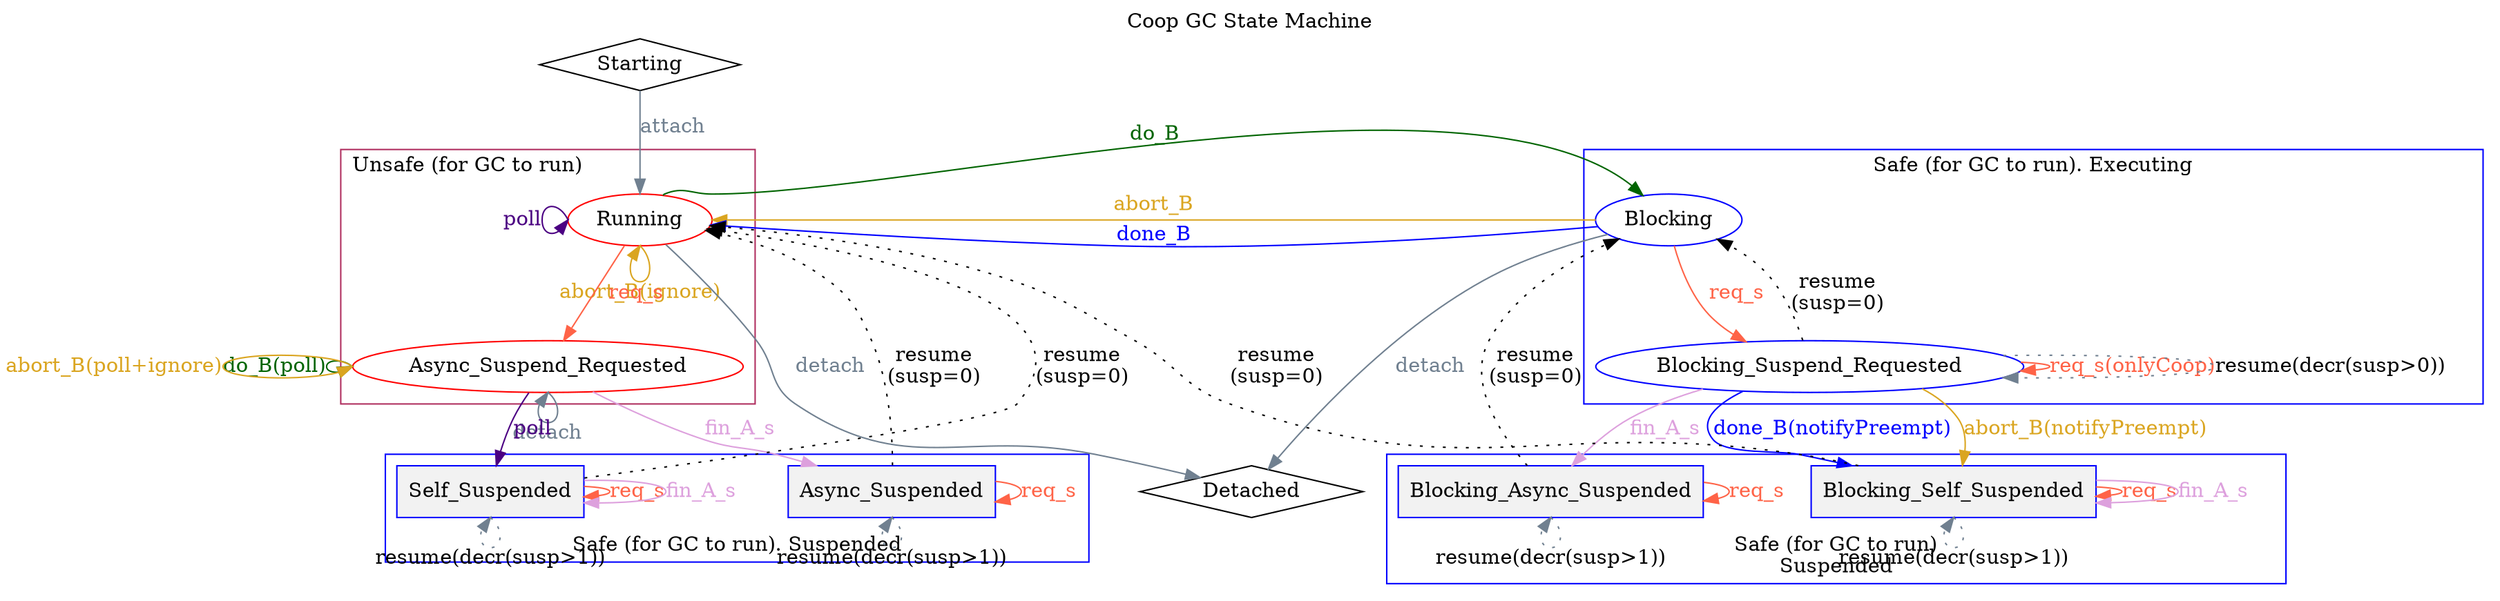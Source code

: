 digraph GC {
	label = "Coop GC State Machine";
	labelloc = "t"
	remincross = true;
	
	// Thread states
	subgraph {
		rank = "min";
		Starting [shape=diamond];
	};
	subgraph cluster_Unsafe {
		label = "Unsafe (for GC to run)" ;
		labelloc = "t";
		labeljust = "l";
		node [color = red];
		color = maroon;
		style = solid;
		Running ;
		Async_Suspend_Requested ;
	} ;
	subgraph Safe {
		node [color = blue];
		color = blue;
		style = solid;
		subgraph cluster_SafeRunning {
			label = "Safe (for GC to run). Executing";
			labelloc = "t";

			Blocking ;
			Blocking_Suspend_Requested ;
		};
		subgraph {
			node [shape = "rectangle", style = "filled", fillcolor = "grey95"];
			subgraph cluster_SafeSuspendedFromRunning {
				label = "Safe (for GC to run). Suspended";
				labelloc = "b";
			
				Async_Suspended ;
				Self_Suspended ;
			};
			subgraph cluster_SafeSuspenedFromBlocking {
				label = "Safe (for GC to run)\nSuspended";
				labelloc = "b";

				Blocking_Self_Suspended;
				Blocking_Async_Suspended;
			};
		};
	};
		
	subgraph {
		rank = "max";
		Detached [shape=diamond] ;
	}

	// attach
	{
		edge [label = "attach", color="slategrey", fontcolor="slategrey"];
		Starting -> Running;
	}
	// detach
	{
		edge [label = "detach", color="slategrey", fontcolor="slategrey"];
		{ Running Blocking } -> Detached ;
		Async_Suspend_Requested:s -> Async_Suspend_Requested:s;
	}
	

	// do blocking
	{
		edge [label = "do_B", color = "darkgreen", fontcolor="darkgreen"];
		Running:ne -> Blocking:nw [constraint = false];
		Async_Suspend_Requested:w -> Async_Suspend_Requested:w [label = "do_B(poll)"];
	}
	
	// abort blocking
	{
		edge [label = "abort_B", color = "goldenrod", fontcolor="goldenrod"];
		Running:s -> Running:s [label="abort_B(ignore)"];
		Async_Suspend_Requested:w -> Async_Suspend_Requested:w [label="abort_B(poll+ignore)"];
		Blocking -> Running [label = "abort_B", constraint = false];
		Blocking_Suspend_Requested -> Blocking_Self_Suspended [label = "abort_B(notifyPreempt)" ];
	}

	// done blocking
	{
		edge [label = "done_B", color = "blue", fontcolor="blue"];
		Blocking -> Running [label = "done_B", constraint = false]
		Blocking_Suspend_Requested -> Blocking_Self_Suspended [ label = "done_B(notifyPreempt)" ];
	}

	// request_suspension
	{
		edge [label = "req_s", color="tomato", fontcolor="tomato"];
		Running -> Async_Suspend_Requested;
		Async_Suspended -> Async_Suspended;
		Self_Suspended -> Self_Suspended;
		Blocking_Self_Suspended -> Blocking_Self_Suspended;
		Blocking -> Blocking_Suspend_Requested;
		Blocking_Async_Suspended -> Blocking_Async_Suspended;
		Blocking_Suspend_Requested -> Blocking_Suspend_Requested [label="req_s(onlyCoop)"];
	}

	// poll
	{
		edge [label = "poll", color="indigo", fontcolor="indigo"];
		Running:w -> Running:w;
		Async_Suspend_Requested -> Self_Suspended;
	}


	// finish_async_suspend
	{
		edge [label = "fin_A_s", color="plum", fontcolor="plum"];
		Self_Suspended -> Self_Suspended;
		Blocking_Self_Suspended -> Blocking_Self_Suspended;
		Async_Suspend_Requested -> Async_Suspended;
		Blocking_Suspend_Requested -> Blocking_Async_Suspended;
        }

	// resume, just the non-error cases that don't alter the suspend count.
	{
		edge [label ="resume\n(susp=0)" style = "dotted", constraint = false];
		Blocking_Async_Suspended -> Blocking [constraint = true];
		{ Async_Suspended Self_Suspended } -> Running;
		Blocking_Self_Suspended -> Running;
		Blocking_Suspend_Requested -> Blocking;
	}

	// resume, decrement susp
	{
		edge [label = "resume(decr(susp>1))", style = "dotted", color="slategrey"]
		Async_Suspended:s -> Async_Suspended:s;
		Self_Suspended:s -> Self_Suspended:s;
		Blocking_Self_Suspended:s -> Blocking_Self_Suspended:s;
		Blocking_Suspend_Requested -> Blocking_Suspend_Requested [ label = "resume(decr(susp>0))"  ];
		Blocking_Async_Suspended:s -> Blocking_Async_Suspended:s;
	}
}
